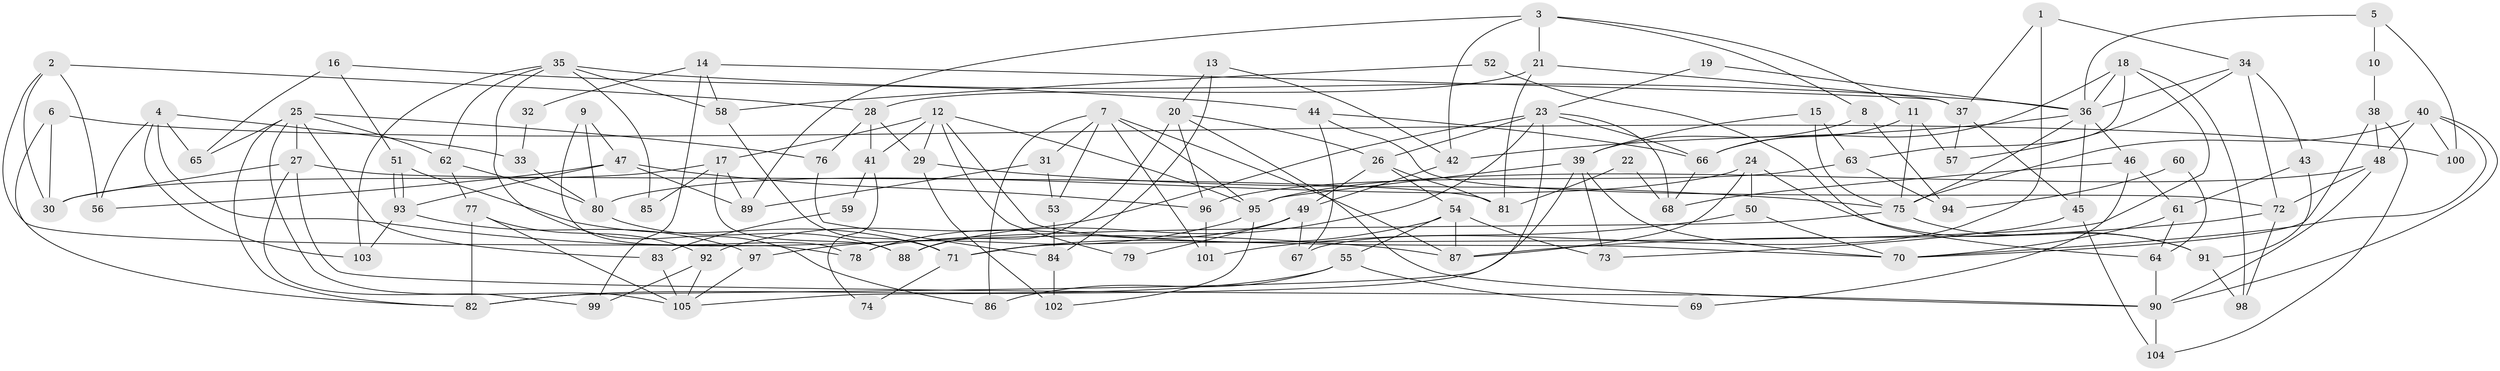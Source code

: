 // coarse degree distribution, {4: 0.15384615384615385, 10: 0.07692307692307693, 8: 0.057692307692307696, 7: 0.19230769230769232, 3: 0.11538461538461539, 2: 0.1346153846153846, 5: 0.15384615384615385, 6: 0.038461538461538464, 11: 0.038461538461538464, 14: 0.019230769230769232, 12: 0.019230769230769232}
// Generated by graph-tools (version 1.1) at 2025/18/03/04/25 18:18:29]
// undirected, 105 vertices, 210 edges
graph export_dot {
graph [start="1"]
  node [color=gray90,style=filled];
  1;
  2;
  3;
  4;
  5;
  6;
  7;
  8;
  9;
  10;
  11;
  12;
  13;
  14;
  15;
  16;
  17;
  18;
  19;
  20;
  21;
  22;
  23;
  24;
  25;
  26;
  27;
  28;
  29;
  30;
  31;
  32;
  33;
  34;
  35;
  36;
  37;
  38;
  39;
  40;
  41;
  42;
  43;
  44;
  45;
  46;
  47;
  48;
  49;
  50;
  51;
  52;
  53;
  54;
  55;
  56;
  57;
  58;
  59;
  60;
  61;
  62;
  63;
  64;
  65;
  66;
  67;
  68;
  69;
  70;
  71;
  72;
  73;
  74;
  75;
  76;
  77;
  78;
  79;
  80;
  81;
  82;
  83;
  84;
  85;
  86;
  87;
  88;
  89;
  90;
  91;
  92;
  93;
  94;
  95;
  96;
  97;
  98;
  99;
  100;
  101;
  102;
  103;
  104;
  105;
  1 -- 67;
  1 -- 34;
  1 -- 37;
  2 -- 30;
  2 -- 28;
  2 -- 56;
  2 -- 78;
  3 -- 11;
  3 -- 42;
  3 -- 8;
  3 -- 21;
  3 -- 89;
  4 -- 56;
  4 -- 87;
  4 -- 33;
  4 -- 65;
  4 -- 103;
  5 -- 100;
  5 -- 36;
  5 -- 10;
  6 -- 82;
  6 -- 30;
  6 -- 100;
  7 -- 31;
  7 -- 86;
  7 -- 53;
  7 -- 87;
  7 -- 95;
  7 -- 101;
  8 -- 39;
  8 -- 94;
  9 -- 80;
  9 -- 47;
  9 -- 78;
  10 -- 38;
  11 -- 75;
  11 -- 57;
  11 -- 66;
  12 -- 29;
  12 -- 95;
  12 -- 17;
  12 -- 41;
  12 -- 70;
  12 -- 79;
  13 -- 20;
  13 -- 42;
  13 -- 84;
  14 -- 99;
  14 -- 37;
  14 -- 32;
  14 -- 58;
  15 -- 63;
  15 -- 75;
  15 -- 39;
  16 -- 51;
  16 -- 44;
  16 -- 65;
  17 -- 88;
  17 -- 30;
  17 -- 85;
  17 -- 89;
  18 -- 66;
  18 -- 98;
  18 -- 36;
  18 -- 63;
  18 -- 71;
  19 -- 36;
  19 -- 23;
  20 -- 90;
  20 -- 96;
  20 -- 26;
  20 -- 88;
  21 -- 37;
  21 -- 28;
  21 -- 81;
  22 -- 81;
  22 -- 68;
  23 -- 88;
  23 -- 92;
  23 -- 26;
  23 -- 66;
  23 -- 68;
  23 -- 105;
  24 -- 91;
  24 -- 87;
  24 -- 50;
  24 -- 80;
  25 -- 82;
  25 -- 65;
  25 -- 27;
  25 -- 62;
  25 -- 76;
  25 -- 83;
  25 -- 105;
  26 -- 49;
  26 -- 54;
  26 -- 81;
  27 -- 81;
  27 -- 30;
  27 -- 90;
  27 -- 99;
  28 -- 76;
  28 -- 29;
  28 -- 41;
  29 -- 75;
  29 -- 102;
  31 -- 53;
  31 -- 89;
  32 -- 33;
  33 -- 80;
  34 -- 72;
  34 -- 36;
  34 -- 43;
  34 -- 57;
  35 -- 58;
  35 -- 36;
  35 -- 62;
  35 -- 85;
  35 -- 86;
  35 -- 103;
  36 -- 75;
  36 -- 42;
  36 -- 45;
  36 -- 46;
  37 -- 45;
  37 -- 57;
  38 -- 70;
  38 -- 48;
  38 -- 104;
  39 -- 95;
  39 -- 70;
  39 -- 73;
  39 -- 82;
  40 -- 90;
  40 -- 70;
  40 -- 48;
  40 -- 75;
  40 -- 100;
  41 -- 59;
  41 -- 74;
  42 -- 49;
  43 -- 61;
  43 -- 91;
  44 -- 72;
  44 -- 66;
  44 -- 67;
  45 -- 104;
  45 -- 73;
  46 -- 68;
  46 -- 61;
  46 -- 69;
  47 -- 93;
  47 -- 89;
  47 -- 56;
  47 -- 96;
  48 -- 95;
  48 -- 72;
  48 -- 90;
  49 -- 78;
  49 -- 67;
  49 -- 79;
  50 -- 70;
  50 -- 101;
  51 -- 93;
  51 -- 93;
  51 -- 71;
  52 -- 58;
  52 -- 64;
  53 -- 84;
  54 -- 73;
  54 -- 55;
  54 -- 71;
  54 -- 87;
  55 -- 82;
  55 -- 69;
  55 -- 86;
  58 -- 71;
  59 -- 83;
  60 -- 94;
  60 -- 64;
  61 -- 70;
  61 -- 64;
  62 -- 77;
  62 -- 80;
  63 -- 96;
  63 -- 94;
  64 -- 90;
  66 -- 68;
  71 -- 74;
  72 -- 87;
  72 -- 98;
  75 -- 78;
  75 -- 91;
  76 -- 84;
  77 -- 105;
  77 -- 82;
  77 -- 92;
  80 -- 88;
  83 -- 105;
  84 -- 102;
  90 -- 104;
  91 -- 98;
  92 -- 105;
  92 -- 99;
  93 -- 103;
  93 -- 97;
  95 -- 97;
  95 -- 102;
  96 -- 101;
  97 -- 105;
}
